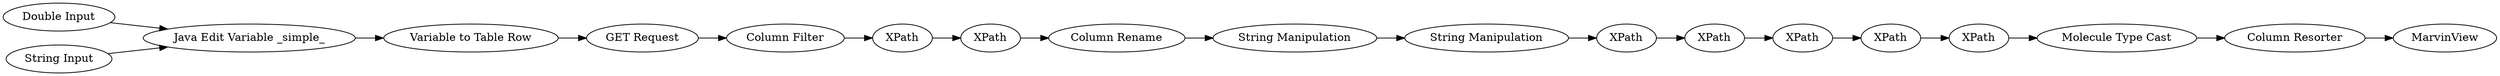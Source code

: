 digraph {
	"-1010164265866242625_871" [label="Double Input"]
	"-5888832029523681561_892" [label=XPath]
	"-5888832029523681561_886" [label=XPath]
	"-5888832029523681561_862" [label="Variable to Table Row"]
	"-1010164265866242625_870" [label="String Input"]
	"-5888832029523681561_849" [label="Molecule Type Cast"]
	"-5888832029523681561_885" [label="Column Filter"]
	"-5888832029523681561_894" [label="Column Rename"]
	"-5888832029523681561_890" [label=XPath]
	"-5888832029523681561_866" [label="GET Request"]
	"-5888832029523681561_891" [label=XPath]
	"-5888832029523681561_896" [label="String Manipulation"]
	"-5888832029523681561_888" [label=XPath]
	"-5888832029523681561_6" [label="Java Edit Variable _simple_"]
	"-5888832029523681561_889" [label=XPath]
	"-5888832029523681561_887" [label=XPath]
	"-5888832029523681561_897" [label="String Manipulation"]
	"-5888832029523681561_859" [label="Column Resorter"]
	"-1010164265866242625_869" [label=MarvinView]
	"-5888832029523681561_894" -> "-5888832029523681561_896"
	"-5888832029523681561_889" -> "-5888832029523681561_890"
	"-5888832029523681561_849" -> "-5888832029523681561_859"
	"-5888832029523681561_887" -> "-5888832029523681561_894"
	"-5888832029523681561_888" -> "-5888832029523681561_889"
	"-5888832029523681561_891" -> "-5888832029523681561_849"
	"-5888832029523681561_859" -> "-1010164265866242625_869"
	"-1010164265866242625_870" -> "-5888832029523681561_6"
	"-5888832029523681561_892" -> "-5888832029523681561_891"
	"-5888832029523681561_885" -> "-5888832029523681561_886"
	"-5888832029523681561_896" -> "-5888832029523681561_897"
	"-5888832029523681561_897" -> "-5888832029523681561_888"
	"-5888832029523681561_6" -> "-5888832029523681561_862"
	"-5888832029523681561_866" -> "-5888832029523681561_885"
	"-5888832029523681561_862" -> "-5888832029523681561_866"
	"-1010164265866242625_871" -> "-5888832029523681561_6"
	"-5888832029523681561_886" -> "-5888832029523681561_887"
	"-5888832029523681561_890" -> "-5888832029523681561_892"
	rankdir=LR
}

